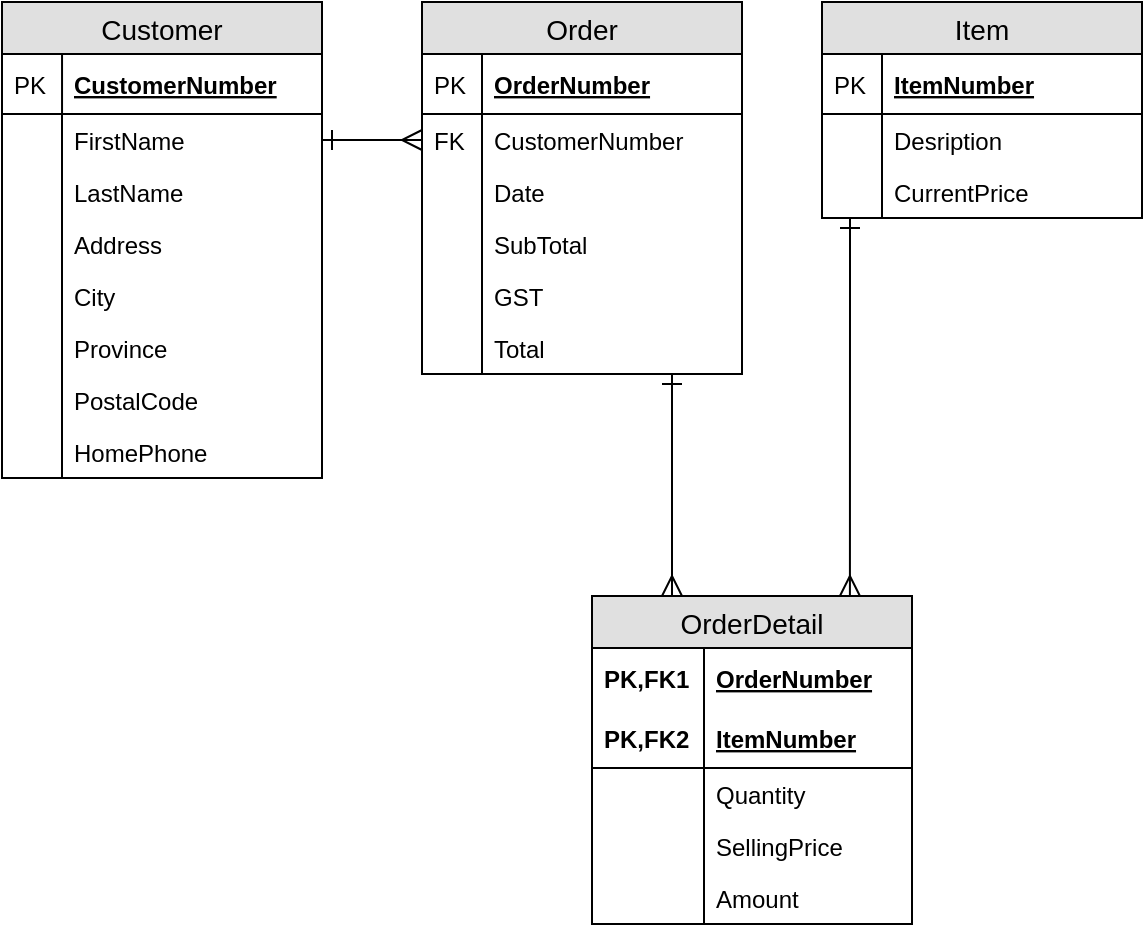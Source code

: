 <mxfile version="12.5.6" type="device"><diagram id="Z5CjdVLdpRcj-Vc06dlz" name="Customer"><mxGraphModel dx="1422" dy="745" grid="1" gridSize="10" guides="1" tooltips="1" connect="1" arrows="1" fold="1" page="1" pageScale="1" pageWidth="850" pageHeight="1100" math="0" shadow="0"><root><mxCell id="0"/><mxCell id="1" parent="0"/><mxCell id="xRZFkjXkIUitO-X_yUOA-1" value="Customer" style="swimlane;fontStyle=0;childLayout=stackLayout;horizontal=1;startSize=26;fillColor=#e0e0e0;horizontalStack=0;resizeParent=1;resizeParentMax=0;resizeLast=0;collapsible=1;marginBottom=0;swimlaneFillColor=#ffffff;align=center;fontSize=14;" vertex="1" parent="1" treatAsSingle="0"><mxGeometry x="50" y="73" width="160" height="238" as="geometry"/></mxCell><mxCell id="xRZFkjXkIUitO-X_yUOA-2" value="CustomerNumber" style="shape=partialRectangle;top=0;left=0;right=0;bottom=1;align=left;verticalAlign=middle;fillColor=none;spacingLeft=34;spacingRight=4;overflow=hidden;rotatable=0;points=[[0,0.5],[1,0.5]];portConstraint=eastwest;dropTarget=0;fontStyle=5;fontSize=12;" vertex="1" parent="xRZFkjXkIUitO-X_yUOA-1" treatAsSingle="0"><mxGeometry y="26" width="160" height="30" as="geometry"/></mxCell><mxCell id="xRZFkjXkIUitO-X_yUOA-3" value="PK" style="shape=partialRectangle;top=0;left=0;bottom=0;fillColor=none;align=left;verticalAlign=middle;spacingLeft=4;spacingRight=4;overflow=hidden;rotatable=0;points=[];portConstraint=eastwest;part=1;fontSize=12;" vertex="1" connectable="0" parent="xRZFkjXkIUitO-X_yUOA-2"><mxGeometry width="30.019" height="30" as="geometry"/></mxCell><mxCell id="xRZFkjXkIUitO-X_yUOA-4" value="FirstName" style="shape=partialRectangle;top=0;left=0;right=0;bottom=0;align=left;verticalAlign=top;fillColor=none;spacingLeft=34;spacingRight=4;overflow=hidden;rotatable=0;points=[[0,0.5],[1,0.5]];portConstraint=eastwest;dropTarget=0;fontSize=12;" vertex="1" parent="xRZFkjXkIUitO-X_yUOA-1" treatAsSingle="0"><mxGeometry y="56" width="160" height="26" as="geometry"/></mxCell><mxCell id="xRZFkjXkIUitO-X_yUOA-5" value="" style="shape=partialRectangle;top=0;left=0;bottom=0;fillColor=none;align=left;verticalAlign=top;spacingLeft=4;spacingRight=4;overflow=hidden;rotatable=0;points=[];portConstraint=eastwest;part=1;fontSize=12;" vertex="1" connectable="0" parent="xRZFkjXkIUitO-X_yUOA-4"><mxGeometry width="30" height="26" as="geometry"/></mxCell><mxCell id="xRZFkjXkIUitO-X_yUOA-6" value="LastName" style="shape=partialRectangle;top=0;left=0;right=0;bottom=0;align=left;verticalAlign=top;fillColor=none;spacingLeft=34;spacingRight=4;overflow=hidden;rotatable=0;points=[[0,0.5],[1,0.5]];portConstraint=eastwest;dropTarget=0;fontSize=12;" vertex="1" parent="xRZFkjXkIUitO-X_yUOA-1" treatAsSingle="0"><mxGeometry y="82" width="160" height="26" as="geometry"/></mxCell><mxCell id="xRZFkjXkIUitO-X_yUOA-7" value="" style="shape=partialRectangle;top=0;left=0;bottom=0;fillColor=none;align=left;verticalAlign=top;spacingLeft=4;spacingRight=4;overflow=hidden;rotatable=0;points=[];portConstraint=eastwest;part=1;fontSize=12;" vertex="1" connectable="0" parent="xRZFkjXkIUitO-X_yUOA-6"><mxGeometry width="30" height="26" as="geometry"/></mxCell><mxCell id="xRZFkjXkIUitO-X_yUOA-8" value="Address" style="shape=partialRectangle;top=0;left=0;right=0;bottom=0;align=left;verticalAlign=top;fillColor=none;spacingLeft=34;spacingRight=4;overflow=hidden;rotatable=0;points=[[0,0.5],[1,0.5]];portConstraint=eastwest;dropTarget=0;fontSize=12;" vertex="1" parent="xRZFkjXkIUitO-X_yUOA-1" treatAsSingle="0"><mxGeometry y="108" width="160" height="26" as="geometry"/></mxCell><mxCell id="xRZFkjXkIUitO-X_yUOA-9" value="" style="shape=partialRectangle;top=0;left=0;bottom=0;fillColor=none;align=left;verticalAlign=top;spacingLeft=4;spacingRight=4;overflow=hidden;rotatable=0;points=[];portConstraint=eastwest;part=1;fontSize=12;" vertex="1" connectable="0" parent="xRZFkjXkIUitO-X_yUOA-8"><mxGeometry width="30" height="26" as="geometry"/></mxCell><mxCell id="xRZFkjXkIUitO-X_yUOA-15" value="City" style="shape=partialRectangle;top=0;left=0;right=0;bottom=0;align=left;verticalAlign=top;fillColor=none;spacingLeft=34;spacingRight=4;overflow=hidden;rotatable=0;points=[[0,0.5],[1,0.5]];portConstraint=eastwest;dropTarget=0;fontSize=12;" vertex="1" parent="xRZFkjXkIUitO-X_yUOA-1" treatAsSingle="0"><mxGeometry y="134" width="160" height="26" as="geometry"/></mxCell><mxCell id="xRZFkjXkIUitO-X_yUOA-16" value="" style="shape=partialRectangle;top=0;left=0;bottom=0;fillColor=none;align=left;verticalAlign=top;spacingLeft=4;spacingRight=4;overflow=hidden;rotatable=0;points=[];portConstraint=eastwest;part=1;fontSize=12;" vertex="1" connectable="0" parent="xRZFkjXkIUitO-X_yUOA-15"><mxGeometry width="30" height="26" as="geometry"/></mxCell><mxCell id="xRZFkjXkIUitO-X_yUOA-19" value="Province" style="shape=partialRectangle;top=0;left=0;right=0;bottom=0;align=left;verticalAlign=top;fillColor=none;spacingLeft=34;spacingRight=4;overflow=hidden;rotatable=0;points=[[0,0.5],[1,0.5]];portConstraint=eastwest;dropTarget=0;fontSize=12;" vertex="1" parent="xRZFkjXkIUitO-X_yUOA-1" treatAsSingle="0"><mxGeometry y="160" width="160" height="26" as="geometry"/></mxCell><mxCell id="xRZFkjXkIUitO-X_yUOA-20" value="" style="shape=partialRectangle;top=0;left=0;bottom=0;fillColor=none;align=left;verticalAlign=top;spacingLeft=4;spacingRight=4;overflow=hidden;rotatable=0;points=[];portConstraint=eastwest;part=1;fontSize=12;" vertex="1" connectable="0" parent="xRZFkjXkIUitO-X_yUOA-19"><mxGeometry width="30" height="26" as="geometry"/></mxCell><mxCell id="xRZFkjXkIUitO-X_yUOA-21" value="PostalCode" style="shape=partialRectangle;top=0;left=0;right=0;bottom=0;align=left;verticalAlign=top;fillColor=none;spacingLeft=34;spacingRight=4;overflow=hidden;rotatable=0;points=[[0,0.5],[1,0.5]];portConstraint=eastwest;dropTarget=0;fontSize=12;" vertex="1" parent="xRZFkjXkIUitO-X_yUOA-1" treatAsSingle="0"><mxGeometry y="186" width="160" height="26" as="geometry"/></mxCell><mxCell id="xRZFkjXkIUitO-X_yUOA-22" value="" style="shape=partialRectangle;top=0;left=0;bottom=0;fillColor=none;align=left;verticalAlign=top;spacingLeft=4;spacingRight=4;overflow=hidden;rotatable=0;points=[];portConstraint=eastwest;part=1;fontSize=12;" vertex="1" connectable="0" parent="xRZFkjXkIUitO-X_yUOA-21"><mxGeometry width="30" height="26" as="geometry"/></mxCell><mxCell id="xRZFkjXkIUitO-X_yUOA-23" value="HomePhone" style="shape=partialRectangle;top=0;left=0;right=0;bottom=0;align=left;verticalAlign=top;fillColor=none;spacingLeft=34;spacingRight=4;overflow=hidden;rotatable=0;points=[[0,0.5],[1,0.5]];portConstraint=eastwest;dropTarget=0;fontSize=12;" vertex="1" parent="xRZFkjXkIUitO-X_yUOA-1" treatAsSingle="0"><mxGeometry y="212" width="160" height="26" as="geometry"/></mxCell><mxCell id="xRZFkjXkIUitO-X_yUOA-24" value="" style="shape=partialRectangle;top=0;left=0;bottom=0;fillColor=none;align=left;verticalAlign=top;spacingLeft=4;spacingRight=4;overflow=hidden;rotatable=0;points=[];portConstraint=eastwest;part=1;fontSize=12;" vertex="1" connectable="0" parent="xRZFkjXkIUitO-X_yUOA-23"><mxGeometry width="30" height="26" as="geometry"/></mxCell><mxCell id="xRZFkjXkIUitO-X_yUOA-110" style="edgeStyle=orthogonalEdgeStyle;rounded=0;orthogonalLoop=1;jettySize=auto;html=1;entryX=0.25;entryY=0;entryDx=0;entryDy=0;startArrow=ERone;startFill=0;startSize=8;endArrow=ERmany;endFill=0;endSize=8;" edge="1" parent="1" source="xRZFkjXkIUitO-X_yUOA-26" target="xRZFkjXkIUitO-X_yUOA-71"><mxGeometry relative="1" as="geometry"><Array as="points"><mxPoint x="385" y="330"/><mxPoint x="385" y="330"/></Array></mxGeometry></mxCell><mxCell id="xRZFkjXkIUitO-X_yUOA-26" value="Order" style="swimlane;fontStyle=0;childLayout=stackLayout;horizontal=1;startSize=26;fillColor=#e0e0e0;horizontalStack=0;resizeParent=1;resizeParentMax=0;resizeLast=0;collapsible=1;marginBottom=0;swimlaneFillColor=#ffffff;align=center;fontSize=14;html=0;" vertex="1" parent="1" treatAsSingle="0"><mxGeometry x="260" y="73" width="160" height="186" as="geometry"/></mxCell><mxCell id="xRZFkjXkIUitO-X_yUOA-27" value="OrderNumber" style="shape=partialRectangle;top=0;left=0;right=0;bottom=1;align=left;verticalAlign=middle;fillColor=none;spacingLeft=34;spacingRight=4;overflow=hidden;rotatable=0;points=[[0,0.5],[1,0.5]];portConstraint=eastwest;dropTarget=0;fontStyle=5;fontSize=12;" vertex="1" parent="xRZFkjXkIUitO-X_yUOA-26" treatAsSingle="0"><mxGeometry y="26" width="160" height="30" as="geometry"/></mxCell><mxCell id="xRZFkjXkIUitO-X_yUOA-28" value="PK" style="shape=partialRectangle;top=0;left=0;bottom=0;fillColor=none;align=left;verticalAlign=middle;spacingLeft=4;spacingRight=4;overflow=hidden;rotatable=0;points=[];portConstraint=eastwest;part=1;fontSize=12;" vertex="1" connectable="0" parent="xRZFkjXkIUitO-X_yUOA-27"><mxGeometry width="30" height="30" as="geometry"/></mxCell><mxCell id="xRZFkjXkIUitO-X_yUOA-29" value="CustomerNumber" style="shape=partialRectangle;top=0;left=0;right=0;bottom=0;align=left;verticalAlign=top;fillColor=none;spacingLeft=34;spacingRight=4;overflow=hidden;rotatable=0;points=[[0,0.5],[1,0.5]];portConstraint=eastwest;dropTarget=0;fontSize=12;" vertex="1" parent="xRZFkjXkIUitO-X_yUOA-26" treatAsSingle="0"><mxGeometry y="56" width="160" height="26" as="geometry"/></mxCell><mxCell id="xRZFkjXkIUitO-X_yUOA-30" value="FK" style="shape=partialRectangle;top=0;left=0;bottom=0;fillColor=none;align=left;verticalAlign=top;spacingLeft=4;spacingRight=4;overflow=hidden;rotatable=0;points=[];portConstraint=eastwest;part=1;fontSize=12;" vertex="1" connectable="0" parent="xRZFkjXkIUitO-X_yUOA-29"><mxGeometry width="30" height="26" as="geometry"/></mxCell><mxCell id="xRZFkjXkIUitO-X_yUOA-31" value="Date" style="shape=partialRectangle;top=0;left=0;right=0;bottom=0;align=left;verticalAlign=top;fillColor=none;spacingLeft=34;spacingRight=4;overflow=hidden;rotatable=0;points=[[0,0.5],[1,0.5]];portConstraint=eastwest;dropTarget=0;fontSize=12;" vertex="1" parent="xRZFkjXkIUitO-X_yUOA-26" treatAsSingle="0"><mxGeometry y="82" width="160" height="26" as="geometry"/></mxCell><mxCell id="xRZFkjXkIUitO-X_yUOA-32" value="" style="shape=partialRectangle;top=0;left=0;bottom=0;fillColor=none;align=left;verticalAlign=top;spacingLeft=4;spacingRight=4;overflow=hidden;rotatable=0;points=[];portConstraint=eastwest;part=1;fontSize=12;" vertex="1" connectable="0" parent="xRZFkjXkIUitO-X_yUOA-31"><mxGeometry width="30" height="26" as="geometry"/></mxCell><mxCell id="xRZFkjXkIUitO-X_yUOA-33" value="SubTotal" style="shape=partialRectangle;top=0;left=0;right=0;bottom=0;align=left;verticalAlign=top;fillColor=none;spacingLeft=34;spacingRight=4;overflow=hidden;rotatable=0;points=[[0,0.5],[1,0.5]];portConstraint=eastwest;dropTarget=0;fontSize=12;" vertex="1" parent="xRZFkjXkIUitO-X_yUOA-26" treatAsSingle="0"><mxGeometry y="108" width="160" height="26" as="geometry"/></mxCell><mxCell id="xRZFkjXkIUitO-X_yUOA-34" value="" style="shape=partialRectangle;top=0;left=0;bottom=0;fillColor=none;align=left;verticalAlign=top;spacingLeft=4;spacingRight=4;overflow=hidden;rotatable=0;points=[];portConstraint=eastwest;part=1;fontSize=12;" vertex="1" connectable="0" parent="xRZFkjXkIUitO-X_yUOA-33"><mxGeometry width="30" height="26" as="geometry"/></mxCell><mxCell id="xRZFkjXkIUitO-X_yUOA-37" value="GST" style="shape=partialRectangle;top=0;left=0;right=0;bottom=0;align=left;verticalAlign=top;fillColor=none;spacingLeft=34;spacingRight=4;overflow=hidden;rotatable=0;points=[[0,0.5],[1,0.5]];portConstraint=eastwest;dropTarget=0;fontSize=12;html=0;" vertex="1" parent="xRZFkjXkIUitO-X_yUOA-26" treatAsSingle="0"><mxGeometry y="134" width="160" height="26" as="geometry"/></mxCell><mxCell id="xRZFkjXkIUitO-X_yUOA-38" value="" style="shape=partialRectangle;top=0;left=0;bottom=0;fillColor=none;align=left;verticalAlign=top;spacingLeft=4;spacingRight=4;overflow=hidden;rotatable=0;points=[];portConstraint=eastwest;part=1;fontSize=12;" vertex="1" connectable="0" parent="xRZFkjXkIUitO-X_yUOA-37"><mxGeometry width="30" height="26" as="geometry"/></mxCell><mxCell id="xRZFkjXkIUitO-X_yUOA-39" value="Total" style="shape=partialRectangle;top=0;left=0;right=0;bottom=0;align=left;verticalAlign=top;fillColor=none;spacingLeft=34;spacingRight=4;overflow=hidden;rotatable=0;points=[[0,0.5],[1,0.5]];portConstraint=eastwest;dropTarget=0;fontSize=12;html=0;" vertex="1" parent="xRZFkjXkIUitO-X_yUOA-26" treatAsSingle="0"><mxGeometry y="160" width="160" height="26" as="geometry"/></mxCell><mxCell id="xRZFkjXkIUitO-X_yUOA-40" value="" style="shape=partialRectangle;top=0;left=0;bottom=0;fillColor=none;align=left;verticalAlign=top;spacingLeft=4;spacingRight=4;overflow=hidden;rotatable=0;points=[];portConstraint=eastwest;part=1;fontSize=12;" vertex="1" connectable="0" parent="xRZFkjXkIUitO-X_yUOA-39"><mxGeometry width="30" height="26" as="geometry"/></mxCell><mxCell id="xRZFkjXkIUitO-X_yUOA-45" style="edgeStyle=orthogonalEdgeStyle;rounded=0;orthogonalLoop=1;jettySize=auto;html=1;exitX=1;exitY=0.5;exitDx=0;exitDy=0;entryX=0;entryY=0.5;entryDx=0;entryDy=0;endSize=8;startSize=8;startArrow=ERone;startFill=0;endArrow=ERmany;endFill=0;" edge="1" parent="1" source="xRZFkjXkIUitO-X_yUOA-4" target="xRZFkjXkIUitO-X_yUOA-29"><mxGeometry relative="1" as="geometry"/></mxCell><mxCell id="xRZFkjXkIUitO-X_yUOA-71" value="OrderDetail" style="swimlane;fontStyle=0;childLayout=stackLayout;horizontal=1;startSize=26;fillColor=#e0e0e0;horizontalStack=0;resizeParent=1;resizeParentMax=0;resizeLast=0;collapsible=1;marginBottom=0;swimlaneFillColor=#ffffff;align=center;fontSize=14;html=0;" vertex="1" parent="1" treatAsSingle="0"><mxGeometry x="345" y="370" width="160" height="164" as="geometry"/></mxCell><mxCell id="xRZFkjXkIUitO-X_yUOA-72" value="OrderNumber" style="shape=partialRectangle;top=0;left=0;right=0;bottom=0;align=left;verticalAlign=middle;fillColor=none;spacingLeft=60;spacingRight=4;overflow=hidden;rotatable=0;points=[[0,0.5],[1,0.5]];portConstraint=eastwest;dropTarget=0;fontStyle=5;fontSize=12;" vertex="1" parent="xRZFkjXkIUitO-X_yUOA-71" treatAsSingle="0"><mxGeometry y="26" width="160" height="30" as="geometry"/></mxCell><mxCell id="xRZFkjXkIUitO-X_yUOA-73" value="PK,FK1" style="shape=partialRectangle;fontStyle=1;top=0;left=0;bottom=0;fillColor=none;align=left;verticalAlign=middle;spacingLeft=4;spacingRight=4;overflow=hidden;rotatable=0;points=[];portConstraint=eastwest;part=1;fontSize=12;" vertex="1" connectable="0" parent="xRZFkjXkIUitO-X_yUOA-72"><mxGeometry width="56" height="30" as="geometry"/></mxCell><mxCell id="xRZFkjXkIUitO-X_yUOA-74" value="ItemNumber" style="shape=partialRectangle;top=0;left=0;right=0;bottom=1;align=left;verticalAlign=middle;fillColor=none;spacingLeft=60;spacingRight=4;overflow=hidden;rotatable=0;points=[[0,0.5],[1,0.5]];portConstraint=eastwest;dropTarget=0;fontStyle=5;fontSize=12;" vertex="1" parent="xRZFkjXkIUitO-X_yUOA-71" treatAsSingle="0"><mxGeometry y="56" width="160" height="30" as="geometry"/></mxCell><mxCell id="xRZFkjXkIUitO-X_yUOA-75" value="PK,FK2" style="shape=partialRectangle;fontStyle=1;top=0;left=0;bottom=0;fillColor=none;align=left;verticalAlign=middle;spacingLeft=4;spacingRight=4;overflow=hidden;rotatable=0;points=[];portConstraint=eastwest;part=1;fontSize=12;" vertex="1" connectable="0" parent="xRZFkjXkIUitO-X_yUOA-74"><mxGeometry width="56" height="30" as="geometry"/></mxCell><mxCell id="xRZFkjXkIUitO-X_yUOA-80" value="Quantity" style="shape=partialRectangle;top=0;left=0;right=0;bottom=0;align=left;verticalAlign=top;fillColor=none;spacingLeft=60;spacingRight=4;overflow=hidden;rotatable=0;points=[[0,0.5],[1,0.5]];portConstraint=eastwest;dropTarget=0;fontSize=12;html=0;" vertex="1" parent="xRZFkjXkIUitO-X_yUOA-71" treatAsSingle="0"><mxGeometry y="86" width="160" height="26" as="geometry"/></mxCell><mxCell id="xRZFkjXkIUitO-X_yUOA-81" value="" style="shape=partialRectangle;fontStyle=1;top=0;left=0;bottom=0;fillColor=none;align=left;verticalAlign=top;spacingLeft=4;spacingRight=4;overflow=hidden;rotatable=0;points=[];portConstraint=eastwest;part=1;fontSize=12;" vertex="1" connectable="0" parent="xRZFkjXkIUitO-X_yUOA-80"><mxGeometry width="56" height="26" as="geometry"/></mxCell><mxCell id="xRZFkjXkIUitO-X_yUOA-76" value="SellingPrice" style="shape=partialRectangle;top=0;left=0;right=0;bottom=0;align=left;verticalAlign=top;fillColor=none;spacingLeft=60;spacingRight=4;overflow=hidden;rotatable=0;points=[[0,0.5],[1,0.5]];portConstraint=eastwest;dropTarget=0;fontSize=12;" vertex="1" parent="xRZFkjXkIUitO-X_yUOA-71" treatAsSingle="0"><mxGeometry y="112" width="160" height="26" as="geometry"/></mxCell><mxCell id="xRZFkjXkIUitO-X_yUOA-77" value="" style="shape=partialRectangle;top=0;left=0;bottom=0;fillColor=none;align=left;verticalAlign=top;spacingLeft=4;spacingRight=4;overflow=hidden;rotatable=0;points=[];portConstraint=eastwest;part=1;fontSize=12;" vertex="1" connectable="0" parent="xRZFkjXkIUitO-X_yUOA-76"><mxGeometry width="56" height="26" as="geometry"/></mxCell><mxCell id="xRZFkjXkIUitO-X_yUOA-82" value="Amount" style="shape=partialRectangle;top=0;left=0;right=0;bottom=0;align=left;verticalAlign=top;fillColor=none;spacingLeft=60;spacingRight=4;overflow=hidden;rotatable=0;points=[[0,0.5],[1,0.5]];portConstraint=eastwest;dropTarget=0;fontSize=12;html=0;" vertex="1" parent="xRZFkjXkIUitO-X_yUOA-71" treatAsSingle="0"><mxGeometry y="138" width="160" height="26" as="geometry"/></mxCell><mxCell id="xRZFkjXkIUitO-X_yUOA-83" value="" style="shape=partialRectangle;fontStyle=1;top=0;left=0;bottom=0;fillColor=none;align=left;verticalAlign=top;spacingLeft=4;spacingRight=4;overflow=hidden;rotatable=0;points=[];portConstraint=eastwest;part=1;fontSize=12;" vertex="1" connectable="0" parent="xRZFkjXkIUitO-X_yUOA-82"><mxGeometry width="56" height="26" as="geometry"/></mxCell><mxCell id="xRZFkjXkIUitO-X_yUOA-112" style="edgeStyle=orthogonalEdgeStyle;rounded=0;orthogonalLoop=1;jettySize=auto;html=1;entryX=0.806;entryY=0;entryDx=0;entryDy=0;entryPerimeter=0;startArrow=ERone;startFill=0;startSize=8;endArrow=ERmany;endFill=0;endSize=8;" edge="1" parent="1" source="xRZFkjXkIUitO-X_yUOA-84" target="xRZFkjXkIUitO-X_yUOA-71"><mxGeometry relative="1" as="geometry"><Array as="points"><mxPoint x="474" y="210"/><mxPoint x="474" y="210"/></Array></mxGeometry></mxCell><mxCell id="xRZFkjXkIUitO-X_yUOA-84" value="Item" style="swimlane;fontStyle=0;childLayout=stackLayout;horizontal=1;startSize=26;fillColor=#e0e0e0;horizontalStack=0;resizeParent=1;resizeParentMax=0;resizeLast=0;collapsible=1;marginBottom=0;swimlaneFillColor=#ffffff;align=center;fontSize=14;html=0;" vertex="1" parent="1" treatAsSingle="0"><mxGeometry x="460" y="73" width="160" height="108" as="geometry"/></mxCell><mxCell id="xRZFkjXkIUitO-X_yUOA-85" value="ItemNumber" style="shape=partialRectangle;top=0;left=0;right=0;bottom=1;align=left;verticalAlign=middle;fillColor=none;spacingLeft=34;spacingRight=4;overflow=hidden;rotatable=0;points=[[0,0.5],[1,0.5]];portConstraint=eastwest;dropTarget=0;fontStyle=5;fontSize=12;" vertex="1" parent="xRZFkjXkIUitO-X_yUOA-84" treatAsSingle="0"><mxGeometry y="26" width="160" height="30" as="geometry"/></mxCell><mxCell id="xRZFkjXkIUitO-X_yUOA-86" value="PK" style="shape=partialRectangle;top=0;left=0;bottom=0;fillColor=none;align=left;verticalAlign=middle;spacingLeft=4;spacingRight=4;overflow=hidden;rotatable=0;points=[];portConstraint=eastwest;part=1;fontSize=12;" vertex="1" connectable="0" parent="xRZFkjXkIUitO-X_yUOA-85"><mxGeometry width="30" height="30" as="geometry"/></mxCell><mxCell id="xRZFkjXkIUitO-X_yUOA-87" value="Desription" style="shape=partialRectangle;top=0;left=0;right=0;bottom=0;align=left;verticalAlign=top;fillColor=none;spacingLeft=34;spacingRight=4;overflow=hidden;rotatable=0;points=[[0,0.5],[1,0.5]];portConstraint=eastwest;dropTarget=0;fontSize=12;" vertex="1" parent="xRZFkjXkIUitO-X_yUOA-84" treatAsSingle="0"><mxGeometry y="56" width="160" height="26" as="geometry"/></mxCell><mxCell id="xRZFkjXkIUitO-X_yUOA-88" value="" style="shape=partialRectangle;top=0;left=0;bottom=0;fillColor=none;align=left;verticalAlign=top;spacingLeft=4;spacingRight=4;overflow=hidden;rotatable=0;points=[];portConstraint=eastwest;part=1;fontSize=12;" vertex="1" connectable="0" parent="xRZFkjXkIUitO-X_yUOA-87"><mxGeometry width="30" height="26" as="geometry"/></mxCell><mxCell id="xRZFkjXkIUitO-X_yUOA-89" value="CurrentPrice" style="shape=partialRectangle;top=0;left=0;right=0;bottom=0;align=left;verticalAlign=top;fillColor=none;spacingLeft=34;spacingRight=4;overflow=hidden;rotatable=0;points=[[0,0.5],[1,0.5]];portConstraint=eastwest;dropTarget=0;fontSize=12;" vertex="1" parent="xRZFkjXkIUitO-X_yUOA-84" treatAsSingle="0"><mxGeometry y="82" width="160" height="26" as="geometry"/></mxCell><mxCell id="xRZFkjXkIUitO-X_yUOA-90" value="" style="shape=partialRectangle;top=0;left=0;bottom=0;fillColor=none;align=left;verticalAlign=top;spacingLeft=4;spacingRight=4;overflow=hidden;rotatable=0;points=[];portConstraint=eastwest;part=1;fontSize=12;" vertex="1" connectable="0" parent="xRZFkjXkIUitO-X_yUOA-89"><mxGeometry width="30" height="26" as="geometry"/></mxCell></root></mxGraphModel></diagram></mxfile>